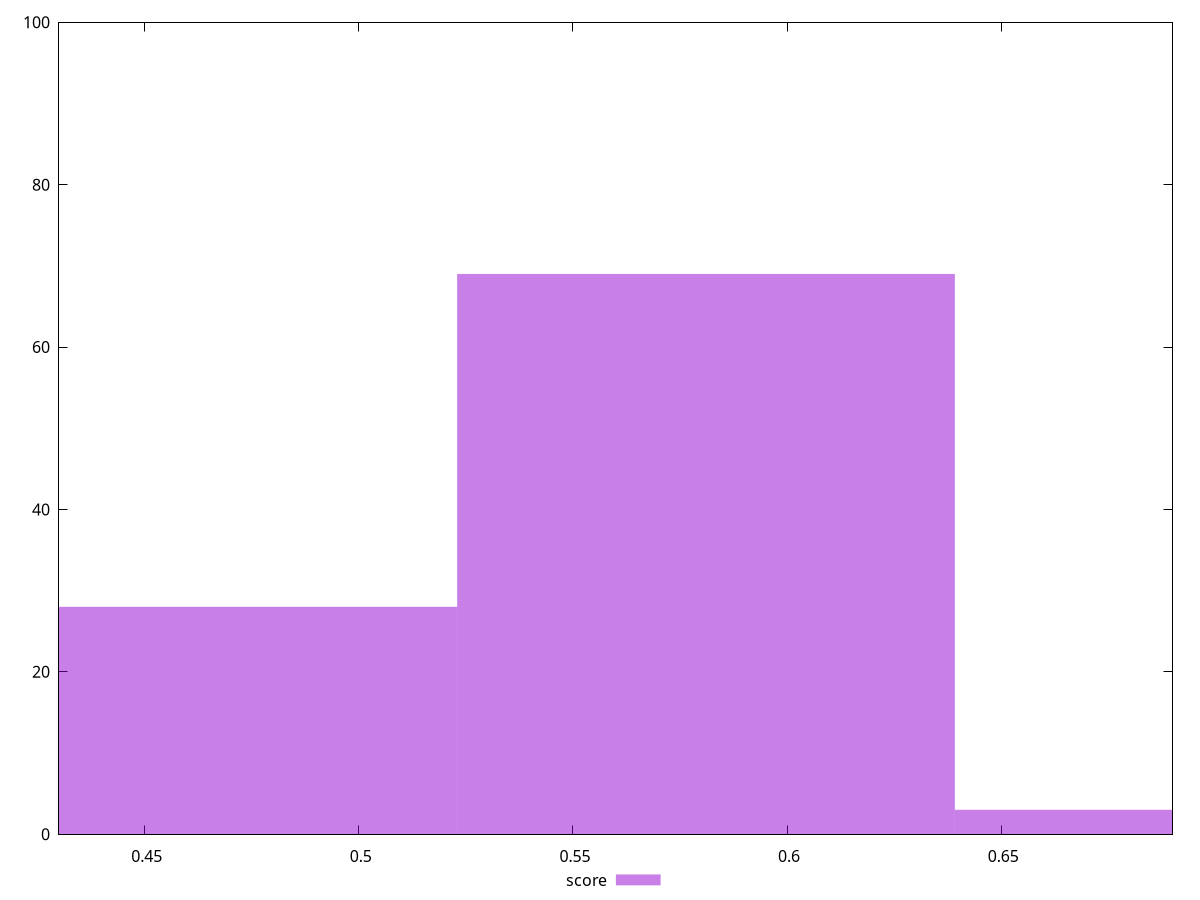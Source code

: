 reset

$score <<EOF
0.46485960748243343 28
0.5810745093530418 69
0.6972894112236502 3
EOF

set key outside below
set boxwidth 0.11621490187060836
set xrange [0.43:0.69]
set yrange [0:100]
set trange [0:100]
set style fill transparent solid 0.5 noborder
set terminal svg size 640, 490 enhanced background rgb 'white'
set output "report_00015_2021-02-09T16-11-33.973Z/uses-http2/samples/pages+cached+noadtech+nomedia+nocss/score/histogram.svg"

plot $score title "score" with boxes

reset
